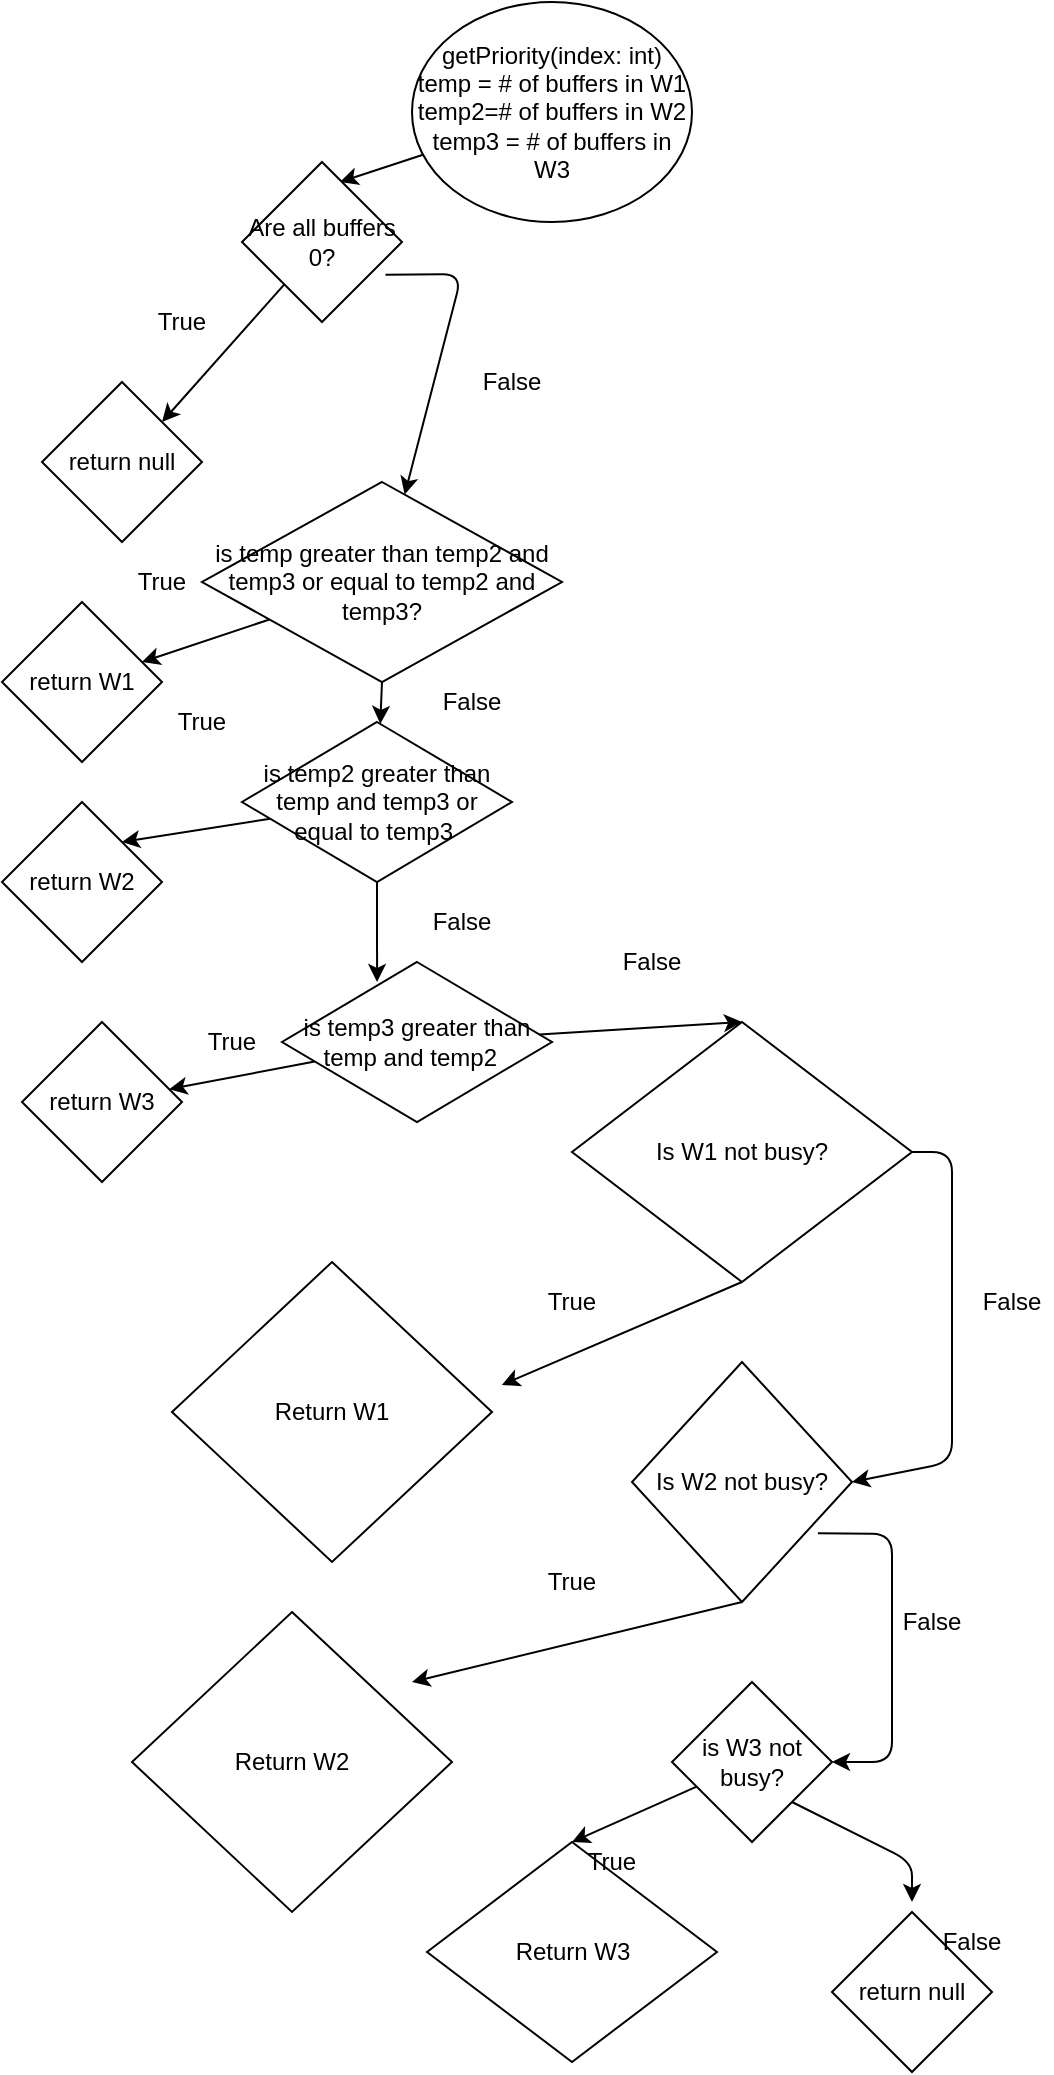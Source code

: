<mxfile version="14.5.3" type="device"><diagram id="f-G5gFlznsR-E7EniX_k" name="Page-1"><mxGraphModel dx="1020" dy="1144" grid="1" gridSize="10" guides="1" tooltips="1" connect="1" arrows="1" fold="1" page="1" pageScale="1" pageWidth="850" pageHeight="1100" math="0" shadow="0"><root><mxCell id="0"/><mxCell id="1" parent="0"/><mxCell id="3RuK6fyBxZ95VlgpZZNC-1" value="getPriority(index: int)&lt;br&gt;temp = # of buffers in W1&lt;br&gt;temp2=# of buffers in W2&lt;br&gt;temp3 = # of buffers in W3" style="ellipse;whiteSpace=wrap;html=1;" parent="1" vertex="1"><mxGeometry x="350" y="50" width="140" height="110" as="geometry"/></mxCell><mxCell id="3RuK6fyBxZ95VlgpZZNC-2" value="" style="endArrow=classic;html=1;entryX=0.613;entryY=0.125;entryDx=0;entryDy=0;entryPerimeter=0;" parent="1" source="3RuK6fyBxZ95VlgpZZNC-1" target="3RuK6fyBxZ95VlgpZZNC-21" edge="1"><mxGeometry width="50" height="50" relative="1" as="geometry"><mxPoint x="400" y="580" as="sourcePoint"/><mxPoint x="414" y="320" as="targetPoint"/></mxGeometry></mxCell><mxCell id="3RuK6fyBxZ95VlgpZZNC-3" value="Is W1 not busy?" style="rhombus;whiteSpace=wrap;html=1;" parent="1" vertex="1"><mxGeometry x="430" y="560" width="170" height="130" as="geometry"/></mxCell><mxCell id="3RuK6fyBxZ95VlgpZZNC-4" value="" style="endArrow=classic;html=1;exitX=1;exitY=0.5;exitDx=0;exitDy=0;entryX=1;entryY=0.5;entryDx=0;entryDy=0;" parent="1" source="3RuK6fyBxZ95VlgpZZNC-3" target="3RuK6fyBxZ95VlgpZZNC-7" edge="1"><mxGeometry width="50" height="50" relative="1" as="geometry"><mxPoint x="410" y="850" as="sourcePoint"/><mxPoint x="550" y="860" as="targetPoint"/><Array as="points"><mxPoint x="620" y="625"/><mxPoint x="620" y="780"/></Array></mxGeometry></mxCell><mxCell id="3RuK6fyBxZ95VlgpZZNC-5" value="Return W1" style="rhombus;whiteSpace=wrap;html=1;" parent="1" vertex="1"><mxGeometry x="230" y="680" width="160" height="150" as="geometry"/></mxCell><mxCell id="3RuK6fyBxZ95VlgpZZNC-6" value="" style="endArrow=classic;html=1;exitX=0.5;exitY=1;exitDx=0;exitDy=0;" parent="1" source="3RuK6fyBxZ95VlgpZZNC-3" edge="1"><mxGeometry width="50" height="50" relative="1" as="geometry"><mxPoint x="500" y="890" as="sourcePoint"/><mxPoint x="394.902" y="741.471" as="targetPoint"/></mxGeometry></mxCell><mxCell id="3RuK6fyBxZ95VlgpZZNC-7" value="Is W2 not busy?" style="rhombus;whiteSpace=wrap;html=1;" parent="1" vertex="1"><mxGeometry x="460" y="730" width="110" height="120" as="geometry"/></mxCell><mxCell id="3RuK6fyBxZ95VlgpZZNC-9" value="True" style="text;html=1;strokeColor=none;fillColor=none;align=center;verticalAlign=middle;whiteSpace=wrap;rounded=0;" parent="1" vertex="1"><mxGeometry x="410" y="690" width="40" height="20" as="geometry"/></mxCell><mxCell id="3RuK6fyBxZ95VlgpZZNC-10" value="False" style="text;html=1;strokeColor=none;fillColor=none;align=center;verticalAlign=middle;whiteSpace=wrap;rounded=0;" parent="1" vertex="1"><mxGeometry x="630" y="690" width="40" height="20" as="geometry"/></mxCell><mxCell id="3RuK6fyBxZ95VlgpZZNC-11" value="Return W2" style="rhombus;whiteSpace=wrap;html=1;" parent="1" vertex="1"><mxGeometry x="210" y="855" width="160" height="150" as="geometry"/></mxCell><mxCell id="3RuK6fyBxZ95VlgpZZNC-12" value="True" style="text;html=1;strokeColor=none;fillColor=none;align=center;verticalAlign=middle;whiteSpace=wrap;rounded=0;" parent="1" vertex="1"><mxGeometry x="410" y="830" width="40" height="20" as="geometry"/></mxCell><mxCell id="3RuK6fyBxZ95VlgpZZNC-13" value="" style="endArrow=classic;html=1;exitX=0.5;exitY=1;exitDx=0;exitDy=0;entryX=0.5;entryY=0;entryDx=0;entryDy=0;" parent="1" source="3RuK6fyBxZ95VlgpZZNC-7" edge="1"><mxGeometry width="50" height="50" relative="1" as="geometry"><mxPoint x="525" y="700" as="sourcePoint"/><mxPoint x="350" y="890" as="targetPoint"/></mxGeometry></mxCell><mxCell id="3RuK6fyBxZ95VlgpZZNC-14" value="" style="endArrow=classic;html=1;exitX=0.845;exitY=0.714;exitDx=0;exitDy=0;exitPerimeter=0;" parent="1" source="3RuK6fyBxZ95VlgpZZNC-7" target="3RuK6fyBxZ95VlgpZZNC-15" edge="1"><mxGeometry width="50" height="50" relative="1" as="geometry"><mxPoint x="558.41" y="990" as="sourcePoint"/><mxPoint x="511.59" y="1368.56" as="targetPoint"/><Array as="points"><mxPoint x="590" y="816"/><mxPoint x="590" y="930"/></Array></mxGeometry></mxCell><mxCell id="3RuK6fyBxZ95VlgpZZNC-15" value="is W3 not busy?" style="rhombus;whiteSpace=wrap;html=1;" parent="1" vertex="1"><mxGeometry x="480" y="890" width="80" height="80" as="geometry"/></mxCell><mxCell id="3RuK6fyBxZ95VlgpZZNC-17" value="Return W3" style="rhombus;whiteSpace=wrap;html=1;" parent="1" vertex="1"><mxGeometry x="357.5" y="970" width="145" height="110" as="geometry"/></mxCell><mxCell id="3RuK6fyBxZ95VlgpZZNC-18" value="True" style="text;html=1;strokeColor=none;fillColor=none;align=center;verticalAlign=middle;whiteSpace=wrap;rounded=0;" parent="1" vertex="1"><mxGeometry x="430" y="970" width="40" height="20" as="geometry"/></mxCell><mxCell id="3RuK6fyBxZ95VlgpZZNC-19" value="" style="endArrow=classic;html=1;entryX=0.5;entryY=0;entryDx=0;entryDy=0;" parent="1" source="3RuK6fyBxZ95VlgpZZNC-15" target="3RuK6fyBxZ95VlgpZZNC-17" edge="1"><mxGeometry width="50" height="50" relative="1" as="geometry"><mxPoint x="485" y="1380" as="sourcePoint"/><mxPoint x="502.892" y="1082.711" as="targetPoint"/></mxGeometry></mxCell><mxCell id="3RuK6fyBxZ95VlgpZZNC-20" value="" style="endArrow=classic;html=1;exitX=1;exitY=1;exitDx=0;exitDy=0;" parent="1" source="3RuK6fyBxZ95VlgpZZNC-15" edge="1"><mxGeometry width="50" height="50" relative="1" as="geometry"><mxPoint x="496.49" y="1340" as="sourcePoint"/><mxPoint x="600" y="1000" as="targetPoint"/><Array as="points"><mxPoint x="600" y="980"/></Array></mxGeometry></mxCell><mxCell id="3RuK6fyBxZ95VlgpZZNC-21" value="Are all buffers 0?" style="rhombus;whiteSpace=wrap;html=1;" parent="1" vertex="1"><mxGeometry x="265" y="130" width="80" height="80" as="geometry"/></mxCell><mxCell id="3RuK6fyBxZ95VlgpZZNC-22" value="return null" style="rhombus;whiteSpace=wrap;html=1;" parent="1" vertex="1"><mxGeometry x="165" y="240" width="80" height="80" as="geometry"/></mxCell><mxCell id="3RuK6fyBxZ95VlgpZZNC-23" value="is temp greater than temp2 and temp3 or equal to temp2 and temp3?" style="rhombus;whiteSpace=wrap;html=1;" parent="1" vertex="1"><mxGeometry x="245" y="290" width="180" height="100" as="geometry"/></mxCell><mxCell id="3RuK6fyBxZ95VlgpZZNC-24" value="return W1" style="rhombus;whiteSpace=wrap;html=1;" parent="1" vertex="1"><mxGeometry x="145" y="350" width="80" height="80" as="geometry"/></mxCell><mxCell id="3RuK6fyBxZ95VlgpZZNC-25" value="is temp2 greater than temp and temp3 or equal to temp3&amp;nbsp;" style="rhombus;whiteSpace=wrap;html=1;" parent="1" vertex="1"><mxGeometry x="265" y="410" width="135" height="80" as="geometry"/></mxCell><mxCell id="3RuK6fyBxZ95VlgpZZNC-26" value="return W2" style="rhombus;whiteSpace=wrap;html=1;" parent="1" vertex="1"><mxGeometry x="145" y="450" width="80" height="80" as="geometry"/></mxCell><mxCell id="3RuK6fyBxZ95VlgpZZNC-27" value="is temp3 greater than temp and temp2&amp;nbsp;&amp;nbsp;" style="rhombus;whiteSpace=wrap;html=1;" parent="1" vertex="1"><mxGeometry x="285" y="530" width="135" height="80" as="geometry"/></mxCell><mxCell id="3RuK6fyBxZ95VlgpZZNC-28" value="return W3" style="rhombus;whiteSpace=wrap;html=1;" parent="1" vertex="1"><mxGeometry x="155" y="560" width="80" height="80" as="geometry"/></mxCell><mxCell id="3RuK6fyBxZ95VlgpZZNC-29" value="return null" style="rhombus;whiteSpace=wrap;html=1;" parent="1" vertex="1"><mxGeometry x="560" y="1005" width="80" height="80" as="geometry"/></mxCell><mxCell id="3RuK6fyBxZ95VlgpZZNC-31" value="False" style="text;html=1;strokeColor=none;fillColor=none;align=center;verticalAlign=middle;whiteSpace=wrap;rounded=0;" parent="1" vertex="1"><mxGeometry x="590" y="850" width="40" height="20" as="geometry"/></mxCell><mxCell id="3RuK6fyBxZ95VlgpZZNC-32" value="False" style="text;html=1;strokeColor=none;fillColor=none;align=center;verticalAlign=middle;whiteSpace=wrap;rounded=0;" parent="1" vertex="1"><mxGeometry x="610" y="1010" width="40" height="20" as="geometry"/></mxCell><mxCell id="3RuK6fyBxZ95VlgpZZNC-33" value="" style="endArrow=classic;html=1;entryX=1;entryY=0;entryDx=0;entryDy=0;" parent="1" source="3RuK6fyBxZ95VlgpZZNC-21" target="3RuK6fyBxZ95VlgpZZNC-22" edge="1"><mxGeometry width="50" height="50" relative="1" as="geometry"><mxPoint x="257.588" y="22.588" as="sourcePoint"/><mxPoint x="182.5" y="120" as="targetPoint"/></mxGeometry></mxCell><mxCell id="3RuK6fyBxZ95VlgpZZNC-34" value="True" style="text;html=1;strokeColor=none;fillColor=none;align=center;verticalAlign=middle;whiteSpace=wrap;rounded=0;" parent="1" vertex="1"><mxGeometry x="215" y="200" width="40" height="20" as="geometry"/></mxCell><mxCell id="3RuK6fyBxZ95VlgpZZNC-35" value="" style="endArrow=classic;html=1;exitX=0.897;exitY=0.704;exitDx=0;exitDy=0;exitPerimeter=0;" parent="1" source="3RuK6fyBxZ95VlgpZZNC-21" target="3RuK6fyBxZ95VlgpZZNC-23" edge="1"><mxGeometry width="50" height="50" relative="1" as="geometry"><mxPoint x="295" y="20" as="sourcePoint"/><mxPoint x="333" y="154" as="targetPoint"/><Array as="points"><mxPoint x="375" y="186"/></Array></mxGeometry></mxCell><mxCell id="3RuK6fyBxZ95VlgpZZNC-36" value="False" style="text;html=1;strokeColor=none;fillColor=none;align=center;verticalAlign=middle;whiteSpace=wrap;rounded=0;" parent="1" vertex="1"><mxGeometry x="380" y="230" width="40" height="20" as="geometry"/></mxCell><mxCell id="3RuK6fyBxZ95VlgpZZNC-37" value="" style="endArrow=classic;html=1;" parent="1" source="3RuK6fyBxZ95VlgpZZNC-23" target="3RuK6fyBxZ95VlgpZZNC-24" edge="1"><mxGeometry width="50" height="50" relative="1" as="geometry"><mxPoint x="296.176" y="201.176" as="sourcePoint"/><mxPoint x="235" y="270" as="targetPoint"/></mxGeometry></mxCell><mxCell id="3RuK6fyBxZ95VlgpZZNC-38" value="" style="endArrow=classic;html=1;entryX=1;entryY=0;entryDx=0;entryDy=0;" parent="1" source="3RuK6fyBxZ95VlgpZZNC-25" target="3RuK6fyBxZ95VlgpZZNC-26" edge="1"><mxGeometry width="50" height="50" relative="1" as="geometry"><mxPoint x="306.176" y="211.176" as="sourcePoint"/><mxPoint x="245" y="280" as="targetPoint"/></mxGeometry></mxCell><mxCell id="3RuK6fyBxZ95VlgpZZNC-40" value="" style="endArrow=classic;html=1;" parent="1" source="3RuK6fyBxZ95VlgpZZNC-27" target="3RuK6fyBxZ95VlgpZZNC-28" edge="1"><mxGeometry width="50" height="50" relative="1" as="geometry"><mxPoint x="289.128" y="468.372" as="sourcePoint"/><mxPoint x="215" y="480" as="targetPoint"/></mxGeometry></mxCell><mxCell id="3RuK6fyBxZ95VlgpZZNC-42" value="" style="endArrow=classic;html=1;entryX=0.352;entryY=0.125;entryDx=0;entryDy=0;entryPerimeter=0;" parent="1" source="3RuK6fyBxZ95VlgpZZNC-25" target="3RuK6fyBxZ95VlgpZZNC-27" edge="1"><mxGeometry width="50" height="50" relative="1" as="geometry"><mxPoint x="311.419" y="589.73" as="sourcePoint"/><mxPoint x="238.6" y="603.6" as="targetPoint"/></mxGeometry></mxCell><mxCell id="3RuK6fyBxZ95VlgpZZNC-43" value="" style="endArrow=classic;html=1;exitX=0.5;exitY=1;exitDx=0;exitDy=0;" parent="1" source="3RuK6fyBxZ95VlgpZZNC-23" target="3RuK6fyBxZ95VlgpZZNC-25" edge="1"><mxGeometry width="50" height="50" relative="1" as="geometry"><mxPoint x="321.419" y="599.73" as="sourcePoint"/><mxPoint x="248.6" y="613.6" as="targetPoint"/></mxGeometry></mxCell><mxCell id="3RuK6fyBxZ95VlgpZZNC-44" value="True" style="text;html=1;strokeColor=none;fillColor=none;align=center;verticalAlign=middle;whiteSpace=wrap;rounded=0;" parent="1" vertex="1"><mxGeometry x="205" y="330" width="40" height="20" as="geometry"/></mxCell><mxCell id="3RuK6fyBxZ95VlgpZZNC-45" value="True" style="text;html=1;strokeColor=none;fillColor=none;align=center;verticalAlign=middle;whiteSpace=wrap;rounded=0;" parent="1" vertex="1"><mxGeometry x="225" y="400" width="40" height="20" as="geometry"/></mxCell><mxCell id="3RuK6fyBxZ95VlgpZZNC-46" value="True" style="text;html=1;strokeColor=none;fillColor=none;align=center;verticalAlign=middle;whiteSpace=wrap;rounded=0;" parent="1" vertex="1"><mxGeometry x="240" y="560" width="40" height="20" as="geometry"/></mxCell><mxCell id="3RuK6fyBxZ95VlgpZZNC-47" value="False" style="text;html=1;strokeColor=none;fillColor=none;align=center;verticalAlign=middle;whiteSpace=wrap;rounded=0;" parent="1" vertex="1"><mxGeometry x="450" y="520" width="40" height="20" as="geometry"/></mxCell><mxCell id="3RuK6fyBxZ95VlgpZZNC-48" value="False" style="text;html=1;strokeColor=none;fillColor=none;align=center;verticalAlign=middle;whiteSpace=wrap;rounded=0;" parent="1" vertex="1"><mxGeometry x="355" y="500" width="40" height="20" as="geometry"/></mxCell><mxCell id="3RuK6fyBxZ95VlgpZZNC-49" value="False" style="text;html=1;strokeColor=none;fillColor=none;align=center;verticalAlign=middle;whiteSpace=wrap;rounded=0;" parent="1" vertex="1"><mxGeometry x="360" y="390" width="40" height="20" as="geometry"/></mxCell><mxCell id="9cKdkm8XROEFnltGd6ny-1" value="" style="endArrow=classic;html=1;entryX=0.5;entryY=0;entryDx=0;entryDy=0;" edge="1" parent="1" source="3RuK6fyBxZ95VlgpZZNC-27" target="3RuK6fyBxZ95VlgpZZNC-3"><mxGeometry width="50" height="50" relative="1" as="geometry"><mxPoint x="360.712" y="122.823" as="sourcePoint"/><mxPoint x="119.04" y="150" as="targetPoint"/></mxGeometry></mxCell></root></mxGraphModel></diagram></mxfile>